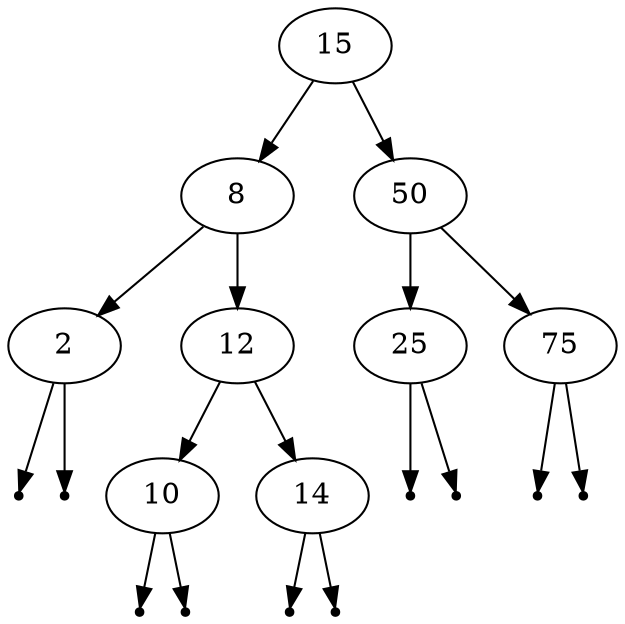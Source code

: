 digraph{
15 -> 8
8 -> 2
NULL0[shape=point]
2 -> NULL0
NULL1[shape=point]
2 -> NULL1
8 -> 12
12 -> 10
NULL2[shape=point]
10 -> NULL2
NULL3[shape=point]
10 -> NULL3
12 -> 14
NULL4[shape=point]
14 -> NULL4
NULL5[shape=point]
14 -> NULL5
15 -> 50
50 -> 25
NULL6[shape=point]
25 -> NULL6
NULL7[shape=point]
25 -> NULL7
50 -> 75
NULL8[shape=point]
75 -> NULL8
NULL9[shape=point]
75 -> NULL9
}
